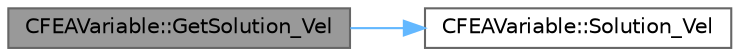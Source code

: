 digraph "CFEAVariable::GetSolution_Vel"
{
 // LATEX_PDF_SIZE
  bgcolor="transparent";
  edge [fontname=Helvetica,fontsize=10,labelfontname=Helvetica,labelfontsize=10];
  node [fontname=Helvetica,fontsize=10,shape=box,height=0.2,width=0.4];
  rankdir="LR";
  Node1 [id="Node000001",label="CFEAVariable::GetSolution_Vel",height=0.2,width=0.4,color="gray40", fillcolor="grey60", style="filled", fontcolor="black",tooltip="Get the solution of the problem."];
  Node1 -> Node2 [id="edge1_Node000001_Node000002",color="steelblue1",style="solid",tooltip=" "];
  Node2 [id="Node000002",label="CFEAVariable::Solution_Vel",height=0.2,width=0.4,color="grey40", fillcolor="white", style="filled",URL="$classCFEAVariable.html#a6373404ee644602641ee2a9973b33376",tooltip="Wrappers to solution to access velocity and acceleration by name."];
}
